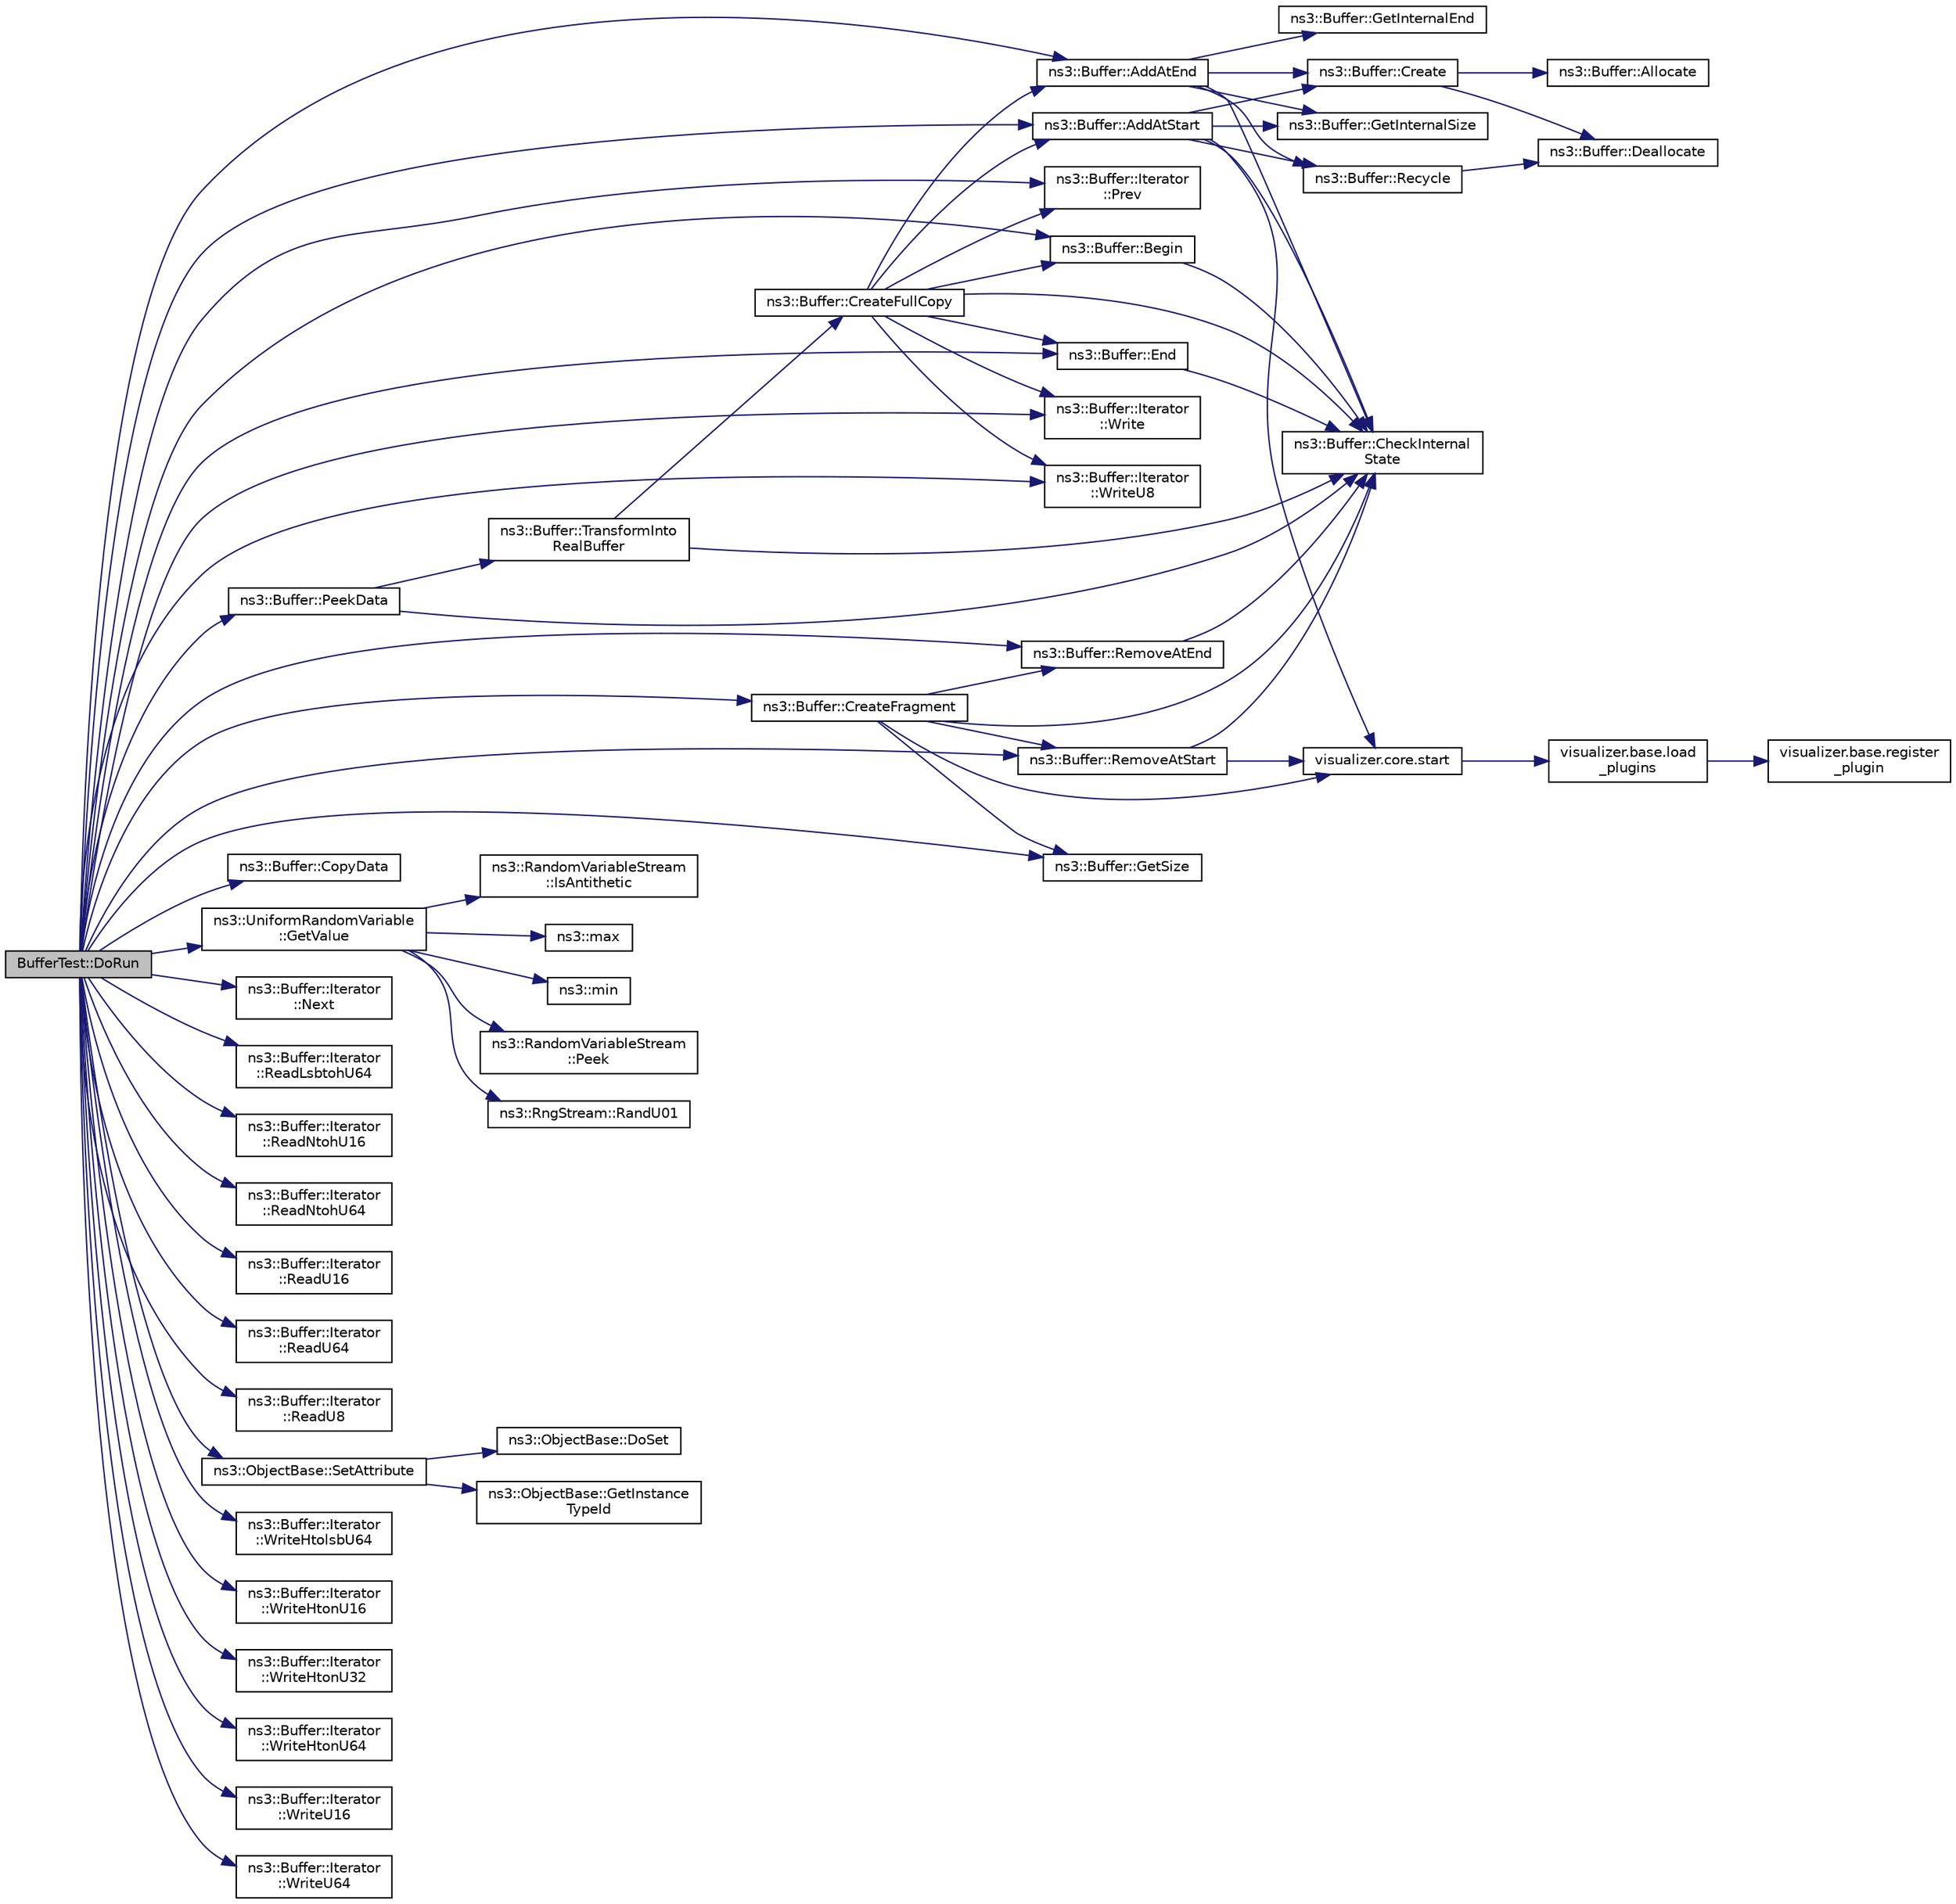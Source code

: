 digraph "BufferTest::DoRun"
{
 // LATEX_PDF_SIZE
  edge [fontname="Helvetica",fontsize="10",labelfontname="Helvetica",labelfontsize="10"];
  node [fontname="Helvetica",fontsize="10",shape=record];
  rankdir="LR";
  Node1 [label="BufferTest::DoRun",height=0.2,width=0.4,color="black", fillcolor="grey75", style="filled", fontcolor="black",tooltip="Implementation to actually run this TestCase."];
  Node1 -> Node2 [color="midnightblue",fontsize="10",style="solid",fontname="Helvetica"];
  Node2 [label="ns3::Buffer::AddAtEnd",height=0.2,width=0.4,color="black", fillcolor="white", style="filled",URL="$classns3_1_1_buffer.html#a92dd87809af24fb10696fee9a9cb56cf",tooltip=" "];
  Node2 -> Node3 [color="midnightblue",fontsize="10",style="solid",fontname="Helvetica"];
  Node3 [label="ns3::Buffer::CheckInternal\lState",height=0.2,width=0.4,color="black", fillcolor="white", style="filled",URL="$classns3_1_1_buffer.html#a200897ee202518b0d2bf91ead4e82be9",tooltip="Checks the internal buffer structures consistency."];
  Node2 -> Node4 [color="midnightblue",fontsize="10",style="solid",fontname="Helvetica"];
  Node4 [label="ns3::Buffer::Create",height=0.2,width=0.4,color="black", fillcolor="white", style="filled",URL="$classns3_1_1_buffer.html#a340c9888e35cf55d024808adfbd75913",tooltip="Create a buffer data storage."];
  Node4 -> Node5 [color="midnightblue",fontsize="10",style="solid",fontname="Helvetica"];
  Node5 [label="ns3::Buffer::Allocate",height=0.2,width=0.4,color="black", fillcolor="white", style="filled",URL="$classns3_1_1_buffer.html#a7bbfa888d618a79ee413fe01a7b4ff68",tooltip="Allocate a buffer data storage."];
  Node4 -> Node6 [color="midnightblue",fontsize="10",style="solid",fontname="Helvetica"];
  Node6 [label="ns3::Buffer::Deallocate",height=0.2,width=0.4,color="black", fillcolor="white", style="filled",URL="$classns3_1_1_buffer.html#a5cf2847bcc22da58cfa7e3a6b0279a01",tooltip="Deallocate the buffer memory."];
  Node2 -> Node7 [color="midnightblue",fontsize="10",style="solid",fontname="Helvetica"];
  Node7 [label="ns3::Buffer::GetInternalEnd",height=0.2,width=0.4,color="black", fillcolor="white", style="filled",URL="$classns3_1_1_buffer.html#a731af66f8b400041115cdfb5dbd880b2",tooltip="Get the buffer end position."];
  Node2 -> Node8 [color="midnightblue",fontsize="10",style="solid",fontname="Helvetica"];
  Node8 [label="ns3::Buffer::GetInternalSize",height=0.2,width=0.4,color="black", fillcolor="white", style="filled",URL="$classns3_1_1_buffer.html#a1042168f1f6f3b24ad08a668662ab373",tooltip="Get the buffer real size."];
  Node2 -> Node9 [color="midnightblue",fontsize="10",style="solid",fontname="Helvetica"];
  Node9 [label="ns3::Buffer::Recycle",height=0.2,width=0.4,color="black", fillcolor="white", style="filled",URL="$classns3_1_1_buffer.html#aa14d4354b6de0c9d6044805f6503ecd2",tooltip="Recycle the buffer memory."];
  Node9 -> Node6 [color="midnightblue",fontsize="10",style="solid",fontname="Helvetica"];
  Node1 -> Node10 [color="midnightblue",fontsize="10",style="solid",fontname="Helvetica"];
  Node10 [label="ns3::Buffer::AddAtStart",height=0.2,width=0.4,color="black", fillcolor="white", style="filled",URL="$classns3_1_1_buffer.html#a8abd8164c3671d3dadc98fc66fade7b1",tooltip=" "];
  Node10 -> Node3 [color="midnightblue",fontsize="10",style="solid",fontname="Helvetica"];
  Node10 -> Node4 [color="midnightblue",fontsize="10",style="solid",fontname="Helvetica"];
  Node10 -> Node8 [color="midnightblue",fontsize="10",style="solid",fontname="Helvetica"];
  Node10 -> Node9 [color="midnightblue",fontsize="10",style="solid",fontname="Helvetica"];
  Node10 -> Node11 [color="midnightblue",fontsize="10",style="solid",fontname="Helvetica"];
  Node11 [label="visualizer.core.start",height=0.2,width=0.4,color="black", fillcolor="white", style="filled",URL="$namespacevisualizer_1_1core.html#a2a35e5d8a34af358b508dac8635754e0",tooltip=" "];
  Node11 -> Node12 [color="midnightblue",fontsize="10",style="solid",fontname="Helvetica"];
  Node12 [label="visualizer.base.load\l_plugins",height=0.2,width=0.4,color="black", fillcolor="white", style="filled",URL="$namespacevisualizer_1_1base.html#ad171497a5ff1afe0a73bedaebf35448f",tooltip=" "];
  Node12 -> Node13 [color="midnightblue",fontsize="10",style="solid",fontname="Helvetica"];
  Node13 [label="visualizer.base.register\l_plugin",height=0.2,width=0.4,color="black", fillcolor="white", style="filled",URL="$namespacevisualizer_1_1base.html#a6b0ffcff1e17ec4027496f50177e5b9e",tooltip=" "];
  Node1 -> Node14 [color="midnightblue",fontsize="10",style="solid",fontname="Helvetica"];
  Node14 [label="ns3::Buffer::Begin",height=0.2,width=0.4,color="black", fillcolor="white", style="filled",URL="$classns3_1_1_buffer.html#acb977a0179de9abe4e295ce22023b4ca",tooltip=" "];
  Node14 -> Node3 [color="midnightblue",fontsize="10",style="solid",fontname="Helvetica"];
  Node1 -> Node15 [color="midnightblue",fontsize="10",style="solid",fontname="Helvetica"];
  Node15 [label="ns3::Buffer::CopyData",height=0.2,width=0.4,color="black", fillcolor="white", style="filled",URL="$classns3_1_1_buffer.html#a767c8ec06a1307b569b9a5996dcacf91",tooltip="Copy the specified amount of data from the buffer to the given output stream."];
  Node1 -> Node16 [color="midnightblue",fontsize="10",style="solid",fontname="Helvetica"];
  Node16 [label="ns3::Buffer::CreateFragment",height=0.2,width=0.4,color="black", fillcolor="white", style="filled",URL="$classns3_1_1_buffer.html#a2688c9b7aa22608ec955a40e048ec0dc",tooltip=" "];
  Node16 -> Node3 [color="midnightblue",fontsize="10",style="solid",fontname="Helvetica"];
  Node16 -> Node17 [color="midnightblue",fontsize="10",style="solid",fontname="Helvetica"];
  Node17 [label="ns3::Buffer::GetSize",height=0.2,width=0.4,color="black", fillcolor="white", style="filled",URL="$classns3_1_1_buffer.html#a60c9172d2b102f8856c81b2126c8b209",tooltip=" "];
  Node16 -> Node18 [color="midnightblue",fontsize="10",style="solid",fontname="Helvetica"];
  Node18 [label="ns3::Buffer::RemoveAtEnd",height=0.2,width=0.4,color="black", fillcolor="white", style="filled",URL="$classns3_1_1_buffer.html#a83b30fd8e1202e778fb471757b800d47",tooltip=" "];
  Node18 -> Node3 [color="midnightblue",fontsize="10",style="solid",fontname="Helvetica"];
  Node16 -> Node19 [color="midnightblue",fontsize="10",style="solid",fontname="Helvetica"];
  Node19 [label="ns3::Buffer::RemoveAtStart",height=0.2,width=0.4,color="black", fillcolor="white", style="filled",URL="$classns3_1_1_buffer.html#adeecbb3e8f518aec6fee0437578ade4b",tooltip=" "];
  Node19 -> Node3 [color="midnightblue",fontsize="10",style="solid",fontname="Helvetica"];
  Node19 -> Node11 [color="midnightblue",fontsize="10",style="solid",fontname="Helvetica"];
  Node16 -> Node11 [color="midnightblue",fontsize="10",style="solid",fontname="Helvetica"];
  Node1 -> Node20 [color="midnightblue",fontsize="10",style="solid",fontname="Helvetica"];
  Node20 [label="ns3::Buffer::End",height=0.2,width=0.4,color="black", fillcolor="white", style="filled",URL="$classns3_1_1_buffer.html#abad1405368fbdd7ee25568624cb45e2e",tooltip=" "];
  Node20 -> Node3 [color="midnightblue",fontsize="10",style="solid",fontname="Helvetica"];
  Node1 -> Node17 [color="midnightblue",fontsize="10",style="solid",fontname="Helvetica"];
  Node1 -> Node21 [color="midnightblue",fontsize="10",style="solid",fontname="Helvetica"];
  Node21 [label="ns3::UniformRandomVariable\l::GetValue",height=0.2,width=0.4,color="black", fillcolor="white", style="filled",URL="$classns3_1_1_uniform_random_variable.html#a03822d8c86ac51e9aa83bbc73041386b",tooltip="Get the next random value, as a double in the specified range ."];
  Node21 -> Node22 [color="midnightblue",fontsize="10",style="solid",fontname="Helvetica"];
  Node22 [label="ns3::RandomVariableStream\l::IsAntithetic",height=0.2,width=0.4,color="black", fillcolor="white", style="filled",URL="$classns3_1_1_random_variable_stream.html#ae8f50692f36f1403a22d0cbb9c488db2",tooltip="Check if antithetic values will be generated."];
  Node21 -> Node23 [color="midnightblue",fontsize="10",style="solid",fontname="Helvetica"];
  Node23 [label="ns3::max",height=0.2,width=0.4,color="black", fillcolor="white", style="filled",URL="$namespacens3.html#a548291fa9e4e7d6a57814dfcbbebce9b",tooltip=" "];
  Node21 -> Node24 [color="midnightblue",fontsize="10",style="solid",fontname="Helvetica"];
  Node24 [label="ns3::min",height=0.2,width=0.4,color="black", fillcolor="white", style="filled",URL="$namespacens3.html#a66840605409c3caeff0d2a728b68dc6d",tooltip=" "];
  Node21 -> Node25 [color="midnightblue",fontsize="10",style="solid",fontname="Helvetica"];
  Node25 [label="ns3::RandomVariableStream\l::Peek",height=0.2,width=0.4,color="black", fillcolor="white", style="filled",URL="$classns3_1_1_random_variable_stream.html#a72b37a5c0a574a51df77d378d9101936",tooltip="Get the pointer to the underlying RngStream."];
  Node21 -> Node26 [color="midnightblue",fontsize="10",style="solid",fontname="Helvetica"];
  Node26 [label="ns3::RngStream::RandU01",height=0.2,width=0.4,color="black", fillcolor="white", style="filled",URL="$classns3_1_1_rng_stream.html#a46be36426b8bc712e9de468b63558c22",tooltip="Generate the next random number for this stream."];
  Node1 -> Node27 [color="midnightblue",fontsize="10",style="solid",fontname="Helvetica"];
  Node27 [label="ns3::Buffer::Iterator\l::Next",height=0.2,width=0.4,color="black", fillcolor="white", style="filled",URL="$classns3_1_1_buffer_1_1_iterator.html#a5eaa564bdc98d063b7e94b1768aeed6b",tooltip="go forward by one byte"];
  Node1 -> Node28 [color="midnightblue",fontsize="10",style="solid",fontname="Helvetica"];
  Node28 [label="ns3::Buffer::PeekData",height=0.2,width=0.4,color="black", fillcolor="white", style="filled",URL="$classns3_1_1_buffer.html#abefc3c1f66f341371cc66a9751e5aa54",tooltip=" "];
  Node28 -> Node3 [color="midnightblue",fontsize="10",style="solid",fontname="Helvetica"];
  Node28 -> Node29 [color="midnightblue",fontsize="10",style="solid",fontname="Helvetica"];
  Node29 [label="ns3::Buffer::TransformInto\lRealBuffer",height=0.2,width=0.4,color="black", fillcolor="white", style="filled",URL="$classns3_1_1_buffer.html#a9fbe991a748804cf7b9069d0500ddcc7",tooltip="Transform a \"Virtual byte buffer\" into a \"Real byte buffer\"."];
  Node29 -> Node3 [color="midnightblue",fontsize="10",style="solid",fontname="Helvetica"];
  Node29 -> Node30 [color="midnightblue",fontsize="10",style="solid",fontname="Helvetica"];
  Node30 [label="ns3::Buffer::CreateFullCopy",height=0.2,width=0.4,color="black", fillcolor="white", style="filled",URL="$classns3_1_1_buffer.html#a7abfb0fd24f39d23519b3280e1a7f404",tooltip="Create a full copy of the buffer, including all the internal structures."];
  Node30 -> Node2 [color="midnightblue",fontsize="10",style="solid",fontname="Helvetica"];
  Node30 -> Node10 [color="midnightblue",fontsize="10",style="solid",fontname="Helvetica"];
  Node30 -> Node14 [color="midnightblue",fontsize="10",style="solid",fontname="Helvetica"];
  Node30 -> Node3 [color="midnightblue",fontsize="10",style="solid",fontname="Helvetica"];
  Node30 -> Node20 [color="midnightblue",fontsize="10",style="solid",fontname="Helvetica"];
  Node30 -> Node31 [color="midnightblue",fontsize="10",style="solid",fontname="Helvetica"];
  Node31 [label="ns3::Buffer::Iterator\l::Prev",height=0.2,width=0.4,color="black", fillcolor="white", style="filled",URL="$classns3_1_1_buffer_1_1_iterator.html#a9913fb3b506a9f6efe46060531f051d8",tooltip="go backward by one byte"];
  Node30 -> Node32 [color="midnightblue",fontsize="10",style="solid",fontname="Helvetica"];
  Node32 [label="ns3::Buffer::Iterator\l::Write",height=0.2,width=0.4,color="black", fillcolor="white", style="filled",URL="$classns3_1_1_buffer_1_1_iterator.html#a087b4e6b5d038544c750c741e8932d69",tooltip=" "];
  Node30 -> Node33 [color="midnightblue",fontsize="10",style="solid",fontname="Helvetica"];
  Node33 [label="ns3::Buffer::Iterator\l::WriteU8",height=0.2,width=0.4,color="black", fillcolor="white", style="filled",URL="$classns3_1_1_buffer_1_1_iterator.html#a3c7bacca6cbb821c9d14fa4626b7ae16",tooltip=" "];
  Node1 -> Node31 [color="midnightblue",fontsize="10",style="solid",fontname="Helvetica"];
  Node1 -> Node34 [color="midnightblue",fontsize="10",style="solid",fontname="Helvetica"];
  Node34 [label="ns3::Buffer::Iterator\l::ReadLsbtohU64",height=0.2,width=0.4,color="black", fillcolor="white", style="filled",URL="$classns3_1_1_buffer_1_1_iterator.html#ab0da551e888b6ab0b285d28db0367d74",tooltip=" "];
  Node1 -> Node35 [color="midnightblue",fontsize="10",style="solid",fontname="Helvetica"];
  Node35 [label="ns3::Buffer::Iterator\l::ReadNtohU16",height=0.2,width=0.4,color="black", fillcolor="white", style="filled",URL="$classns3_1_1_buffer_1_1_iterator.html#a14d63ac76497032a473d99cc8458608e",tooltip=" "];
  Node1 -> Node36 [color="midnightblue",fontsize="10",style="solid",fontname="Helvetica"];
  Node36 [label="ns3::Buffer::Iterator\l::ReadNtohU64",height=0.2,width=0.4,color="black", fillcolor="white", style="filled",URL="$classns3_1_1_buffer_1_1_iterator.html#a388a240a39c74ea18028d3299625fdb3",tooltip=" "];
  Node1 -> Node37 [color="midnightblue",fontsize="10",style="solid",fontname="Helvetica"];
  Node37 [label="ns3::Buffer::Iterator\l::ReadU16",height=0.2,width=0.4,color="black", fillcolor="white", style="filled",URL="$classns3_1_1_buffer_1_1_iterator.html#a73b0df87d8f3ca52c6c87898d420da13",tooltip=" "];
  Node1 -> Node38 [color="midnightblue",fontsize="10",style="solid",fontname="Helvetica"];
  Node38 [label="ns3::Buffer::Iterator\l::ReadU64",height=0.2,width=0.4,color="black", fillcolor="white", style="filled",URL="$classns3_1_1_buffer_1_1_iterator.html#aba1fa5272c0fa3455f59a70db5c9d976",tooltip=" "];
  Node1 -> Node39 [color="midnightblue",fontsize="10",style="solid",fontname="Helvetica"];
  Node39 [label="ns3::Buffer::Iterator\l::ReadU8",height=0.2,width=0.4,color="black", fillcolor="white", style="filled",URL="$classns3_1_1_buffer_1_1_iterator.html#a7d7d5299e27ecf41aef37e315984ad5a",tooltip=" "];
  Node1 -> Node18 [color="midnightblue",fontsize="10",style="solid",fontname="Helvetica"];
  Node1 -> Node19 [color="midnightblue",fontsize="10",style="solid",fontname="Helvetica"];
  Node1 -> Node40 [color="midnightblue",fontsize="10",style="solid",fontname="Helvetica"];
  Node40 [label="ns3::ObjectBase::SetAttribute",height=0.2,width=0.4,color="black", fillcolor="white", style="filled",URL="$classns3_1_1_object_base.html#ac60245d3ea4123bbc9b1d391f1f6592f",tooltip="Set a single attribute, raising fatal errors if unsuccessful."];
  Node40 -> Node41 [color="midnightblue",fontsize="10",style="solid",fontname="Helvetica"];
  Node41 [label="ns3::ObjectBase::DoSet",height=0.2,width=0.4,color="black", fillcolor="white", style="filled",URL="$classns3_1_1_object_base.html#afe5f2f7b2fabc99aa33f9bb434e3b695",tooltip="Attempt to set the value referenced by the accessor spec to a valid value according to the checker,..."];
  Node40 -> Node42 [color="midnightblue",fontsize="10",style="solid",fontname="Helvetica"];
  Node42 [label="ns3::ObjectBase::GetInstance\lTypeId",height=0.2,width=0.4,color="black", fillcolor="white", style="filled",URL="$classns3_1_1_object_base.html#abe5b43a6f5b99a92a4c3122db31f06fb",tooltip="Get the most derived TypeId for this Object."];
  Node1 -> Node32 [color="midnightblue",fontsize="10",style="solid",fontname="Helvetica"];
  Node1 -> Node43 [color="midnightblue",fontsize="10",style="solid",fontname="Helvetica"];
  Node43 [label="ns3::Buffer::Iterator\l::WriteHtolsbU64",height=0.2,width=0.4,color="black", fillcolor="white", style="filled",URL="$classns3_1_1_buffer_1_1_iterator.html#a930c087b76db8b535f224b4eb916c359",tooltip=" "];
  Node1 -> Node44 [color="midnightblue",fontsize="10",style="solid",fontname="Helvetica"];
  Node44 [label="ns3::Buffer::Iterator\l::WriteHtonU16",height=0.2,width=0.4,color="black", fillcolor="white", style="filled",URL="$classns3_1_1_buffer_1_1_iterator.html#a97ea9c86cfe87b516efc28faa7dfdf21",tooltip=" "];
  Node1 -> Node45 [color="midnightblue",fontsize="10",style="solid",fontname="Helvetica"];
  Node45 [label="ns3::Buffer::Iterator\l::WriteHtonU32",height=0.2,width=0.4,color="black", fillcolor="white", style="filled",URL="$classns3_1_1_buffer_1_1_iterator.html#ac8a95d099acc1fa0e699200b4de82173",tooltip=" "];
  Node1 -> Node46 [color="midnightblue",fontsize="10",style="solid",fontname="Helvetica"];
  Node46 [label="ns3::Buffer::Iterator\l::WriteHtonU64",height=0.2,width=0.4,color="black", fillcolor="white", style="filled",URL="$classns3_1_1_buffer_1_1_iterator.html#a2d6eb710a2300eabe1dd0e9698770966",tooltip=" "];
  Node1 -> Node47 [color="midnightblue",fontsize="10",style="solid",fontname="Helvetica"];
  Node47 [label="ns3::Buffer::Iterator\l::WriteU16",height=0.2,width=0.4,color="black", fillcolor="white", style="filled",URL="$classns3_1_1_buffer_1_1_iterator.html#a67fdfa2b4295a6f807b9670c7c8e4c0b",tooltip=" "];
  Node1 -> Node48 [color="midnightblue",fontsize="10",style="solid",fontname="Helvetica"];
  Node48 [label="ns3::Buffer::Iterator\l::WriteU64",height=0.2,width=0.4,color="black", fillcolor="white", style="filled",URL="$classns3_1_1_buffer_1_1_iterator.html#a013618ba6e5a062d1b097a6109572783",tooltip=" "];
  Node1 -> Node33 [color="midnightblue",fontsize="10",style="solid",fontname="Helvetica"];
}

